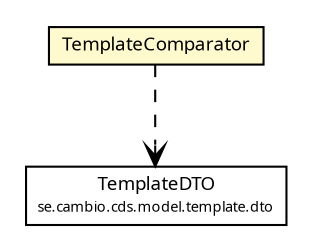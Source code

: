 #!/usr/local/bin/dot
#
# Class diagram 
# Generated by UMLGraph version R5_6 (http://www.umlgraph.org/)
#

digraph G {
	edge [fontname="Trebuchet MS",fontsize=10,labelfontname="Trebuchet MS",labelfontsize=10];
	node [fontname="Trebuchet MS",fontsize=10,shape=plaintext];
	nodesep=0.25;
	ranksep=0.5;
	// se.cambio.cds.model.template.dto.TemplateDTO
	c328964 [label=<<table title="se.cambio.cds.model.template.dto.TemplateDTO" border="0" cellborder="1" cellspacing="0" cellpadding="2" port="p" href="../../../model/template/dto/TemplateDTO.html">
		<tr><td><table border="0" cellspacing="0" cellpadding="1">
<tr><td align="center" balign="center"><font face="Trebuchet MS"> TemplateDTO </font></td></tr>
<tr><td align="center" balign="center"><font face="Trebuchet MS" point-size="7.0"> se.cambio.cds.model.template.dto </font></td></tr>
		</table></td></tr>
		</table>>, URL="../../../model/template/dto/TemplateDTO.html", fontname="Trebuchet MS", fontcolor="black", fontsize=9.0];
	// se.cambio.cds.openehr.view.comparators.TemplateComparator
	c329257 [label=<<table title="se.cambio.cds.openehr.view.comparators.TemplateComparator" border="0" cellborder="1" cellspacing="0" cellpadding="2" port="p" bgcolor="lemonChiffon" href="./TemplateComparator.html">
		<tr><td><table border="0" cellspacing="0" cellpadding="1">
<tr><td align="center" balign="center"><font face="Trebuchet MS"> TemplateComparator </font></td></tr>
		</table></td></tr>
		</table>>, URL="./TemplateComparator.html", fontname="Trebuchet MS", fontcolor="black", fontsize=9.0];
	// se.cambio.cds.openehr.view.comparators.TemplateComparator DEPEND se.cambio.cds.model.template.dto.TemplateDTO
	c329257:p -> c328964:p [taillabel="", label="", headlabel="", fontname="Trebuchet MS", fontcolor="black", fontsize=10.0, color="black", arrowhead=open, style=dashed];
}

